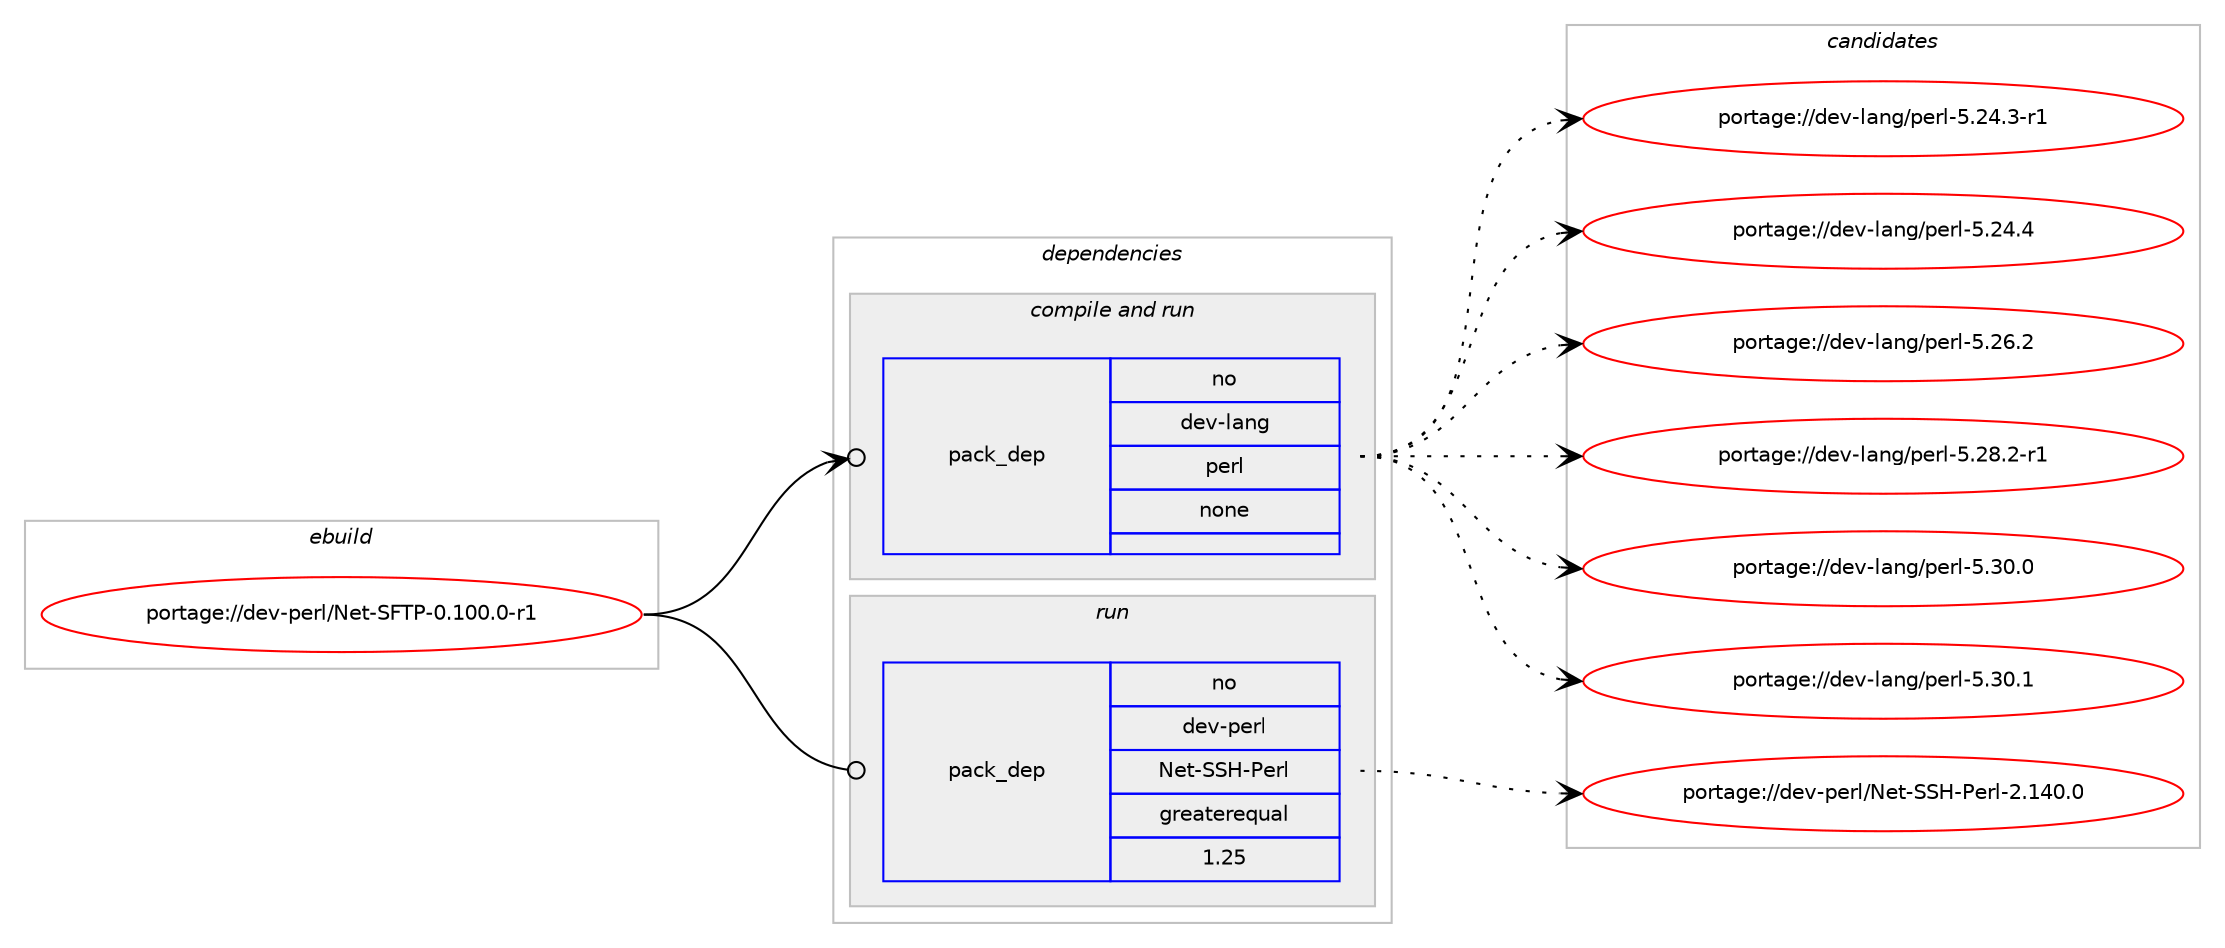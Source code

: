 digraph prolog {

# *************
# Graph options
# *************

newrank=true;
concentrate=true;
compound=true;
graph [rankdir=LR,fontname=Helvetica,fontsize=10,ranksep=1.5];#, ranksep=2.5, nodesep=0.2];
edge  [arrowhead=vee];
node  [fontname=Helvetica,fontsize=10];

# **********
# The ebuild
# **********

subgraph cluster_leftcol {
color=gray;
rank=same;
label=<<i>ebuild</i>>;
id [label="portage://dev-perl/Net-SFTP-0.100.0-r1", color=red, width=4, href="../dev-perl/Net-SFTP-0.100.0-r1.svg"];
}

# ****************
# The dependencies
# ****************

subgraph cluster_midcol {
color=gray;
label=<<i>dependencies</i>>;
subgraph cluster_compile {
fillcolor="#eeeeee";
style=filled;
label=<<i>compile</i>>;
}
subgraph cluster_compileandrun {
fillcolor="#eeeeee";
style=filled;
label=<<i>compile and run</i>>;
subgraph pack91483 {
dependency118042 [label=<<TABLE BORDER="0" CELLBORDER="1" CELLSPACING="0" CELLPADDING="4" WIDTH="220"><TR><TD ROWSPAN="6" CELLPADDING="30">pack_dep</TD></TR><TR><TD WIDTH="110">no</TD></TR><TR><TD>dev-lang</TD></TR><TR><TD>perl</TD></TR><TR><TD>none</TD></TR><TR><TD></TD></TR></TABLE>>, shape=none, color=blue];
}
id:e -> dependency118042:w [weight=20,style="solid",arrowhead="odotvee"];
}
subgraph cluster_run {
fillcolor="#eeeeee";
style=filled;
label=<<i>run</i>>;
subgraph pack91484 {
dependency118043 [label=<<TABLE BORDER="0" CELLBORDER="1" CELLSPACING="0" CELLPADDING="4" WIDTH="220"><TR><TD ROWSPAN="6" CELLPADDING="30">pack_dep</TD></TR><TR><TD WIDTH="110">no</TD></TR><TR><TD>dev-perl</TD></TR><TR><TD>Net-SSH-Perl</TD></TR><TR><TD>greaterequal</TD></TR><TR><TD>1.25</TD></TR></TABLE>>, shape=none, color=blue];
}
id:e -> dependency118043:w [weight=20,style="solid",arrowhead="odot"];
}
}

# **************
# The candidates
# **************

subgraph cluster_choices {
rank=same;
color=gray;
label=<<i>candidates</i>>;

subgraph choice91483 {
color=black;
nodesep=1;
choiceportage100101118451089711010347112101114108455346505246514511449 [label="portage://dev-lang/perl-5.24.3-r1", color=red, width=4,href="../dev-lang/perl-5.24.3-r1.svg"];
choiceportage10010111845108971101034711210111410845534650524652 [label="portage://dev-lang/perl-5.24.4", color=red, width=4,href="../dev-lang/perl-5.24.4.svg"];
choiceportage10010111845108971101034711210111410845534650544650 [label="portage://dev-lang/perl-5.26.2", color=red, width=4,href="../dev-lang/perl-5.26.2.svg"];
choiceportage100101118451089711010347112101114108455346505646504511449 [label="portage://dev-lang/perl-5.28.2-r1", color=red, width=4,href="../dev-lang/perl-5.28.2-r1.svg"];
choiceportage10010111845108971101034711210111410845534651484648 [label="portage://dev-lang/perl-5.30.0", color=red, width=4,href="../dev-lang/perl-5.30.0.svg"];
choiceportage10010111845108971101034711210111410845534651484649 [label="portage://dev-lang/perl-5.30.1", color=red, width=4,href="../dev-lang/perl-5.30.1.svg"];
dependency118042:e -> choiceportage100101118451089711010347112101114108455346505246514511449:w [style=dotted,weight="100"];
dependency118042:e -> choiceportage10010111845108971101034711210111410845534650524652:w [style=dotted,weight="100"];
dependency118042:e -> choiceportage10010111845108971101034711210111410845534650544650:w [style=dotted,weight="100"];
dependency118042:e -> choiceportage100101118451089711010347112101114108455346505646504511449:w [style=dotted,weight="100"];
dependency118042:e -> choiceportage10010111845108971101034711210111410845534651484648:w [style=dotted,weight="100"];
dependency118042:e -> choiceportage10010111845108971101034711210111410845534651484649:w [style=dotted,weight="100"];
}
subgraph choice91484 {
color=black;
nodesep=1;
choiceportage1001011184511210111410847781011164583837245801011141084550464952484648 [label="portage://dev-perl/Net-SSH-Perl-2.140.0", color=red, width=4,href="../dev-perl/Net-SSH-Perl-2.140.0.svg"];
dependency118043:e -> choiceportage1001011184511210111410847781011164583837245801011141084550464952484648:w [style=dotted,weight="100"];
}
}

}
